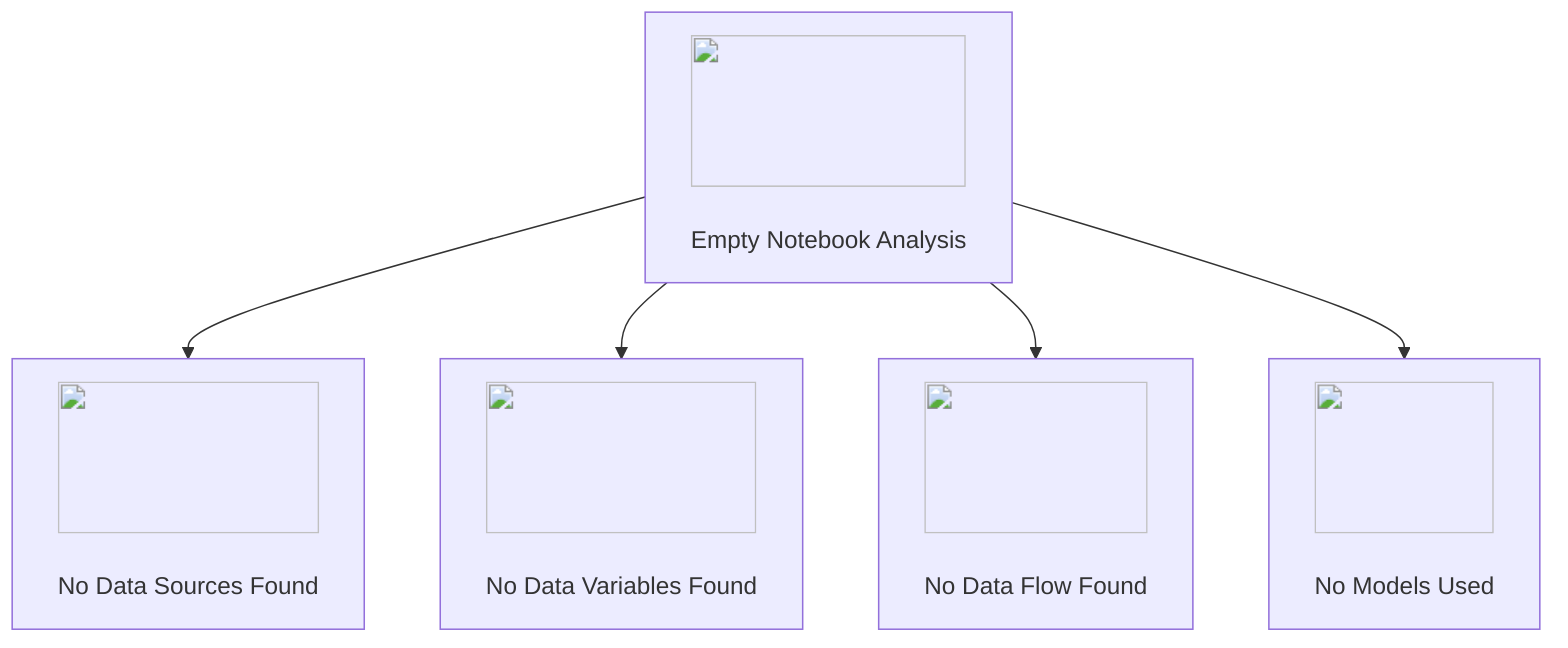 flowchart TD
    %% Enhanced Workflow Diagram with Icons
    A[<img src='icons/file.svg' width=100 height=100/> <br/> Empty Notebook Analysis] --> B[<img src='icons/database.svg' width=100 height=100/> <br/> No Data Sources Found]
    A --> C[<img src='icons/table.svg' width=100 height=100/> <br/> No Data Variables Found]
    A --> D[<img src='icons/column_split.svg' width=100 height=100/> <br/> No Data Flow Found]
    A --> E[<img src='icons/brain.svg' width=100 height=100/> <br/> No Models Used]  
    %% Placeholder End